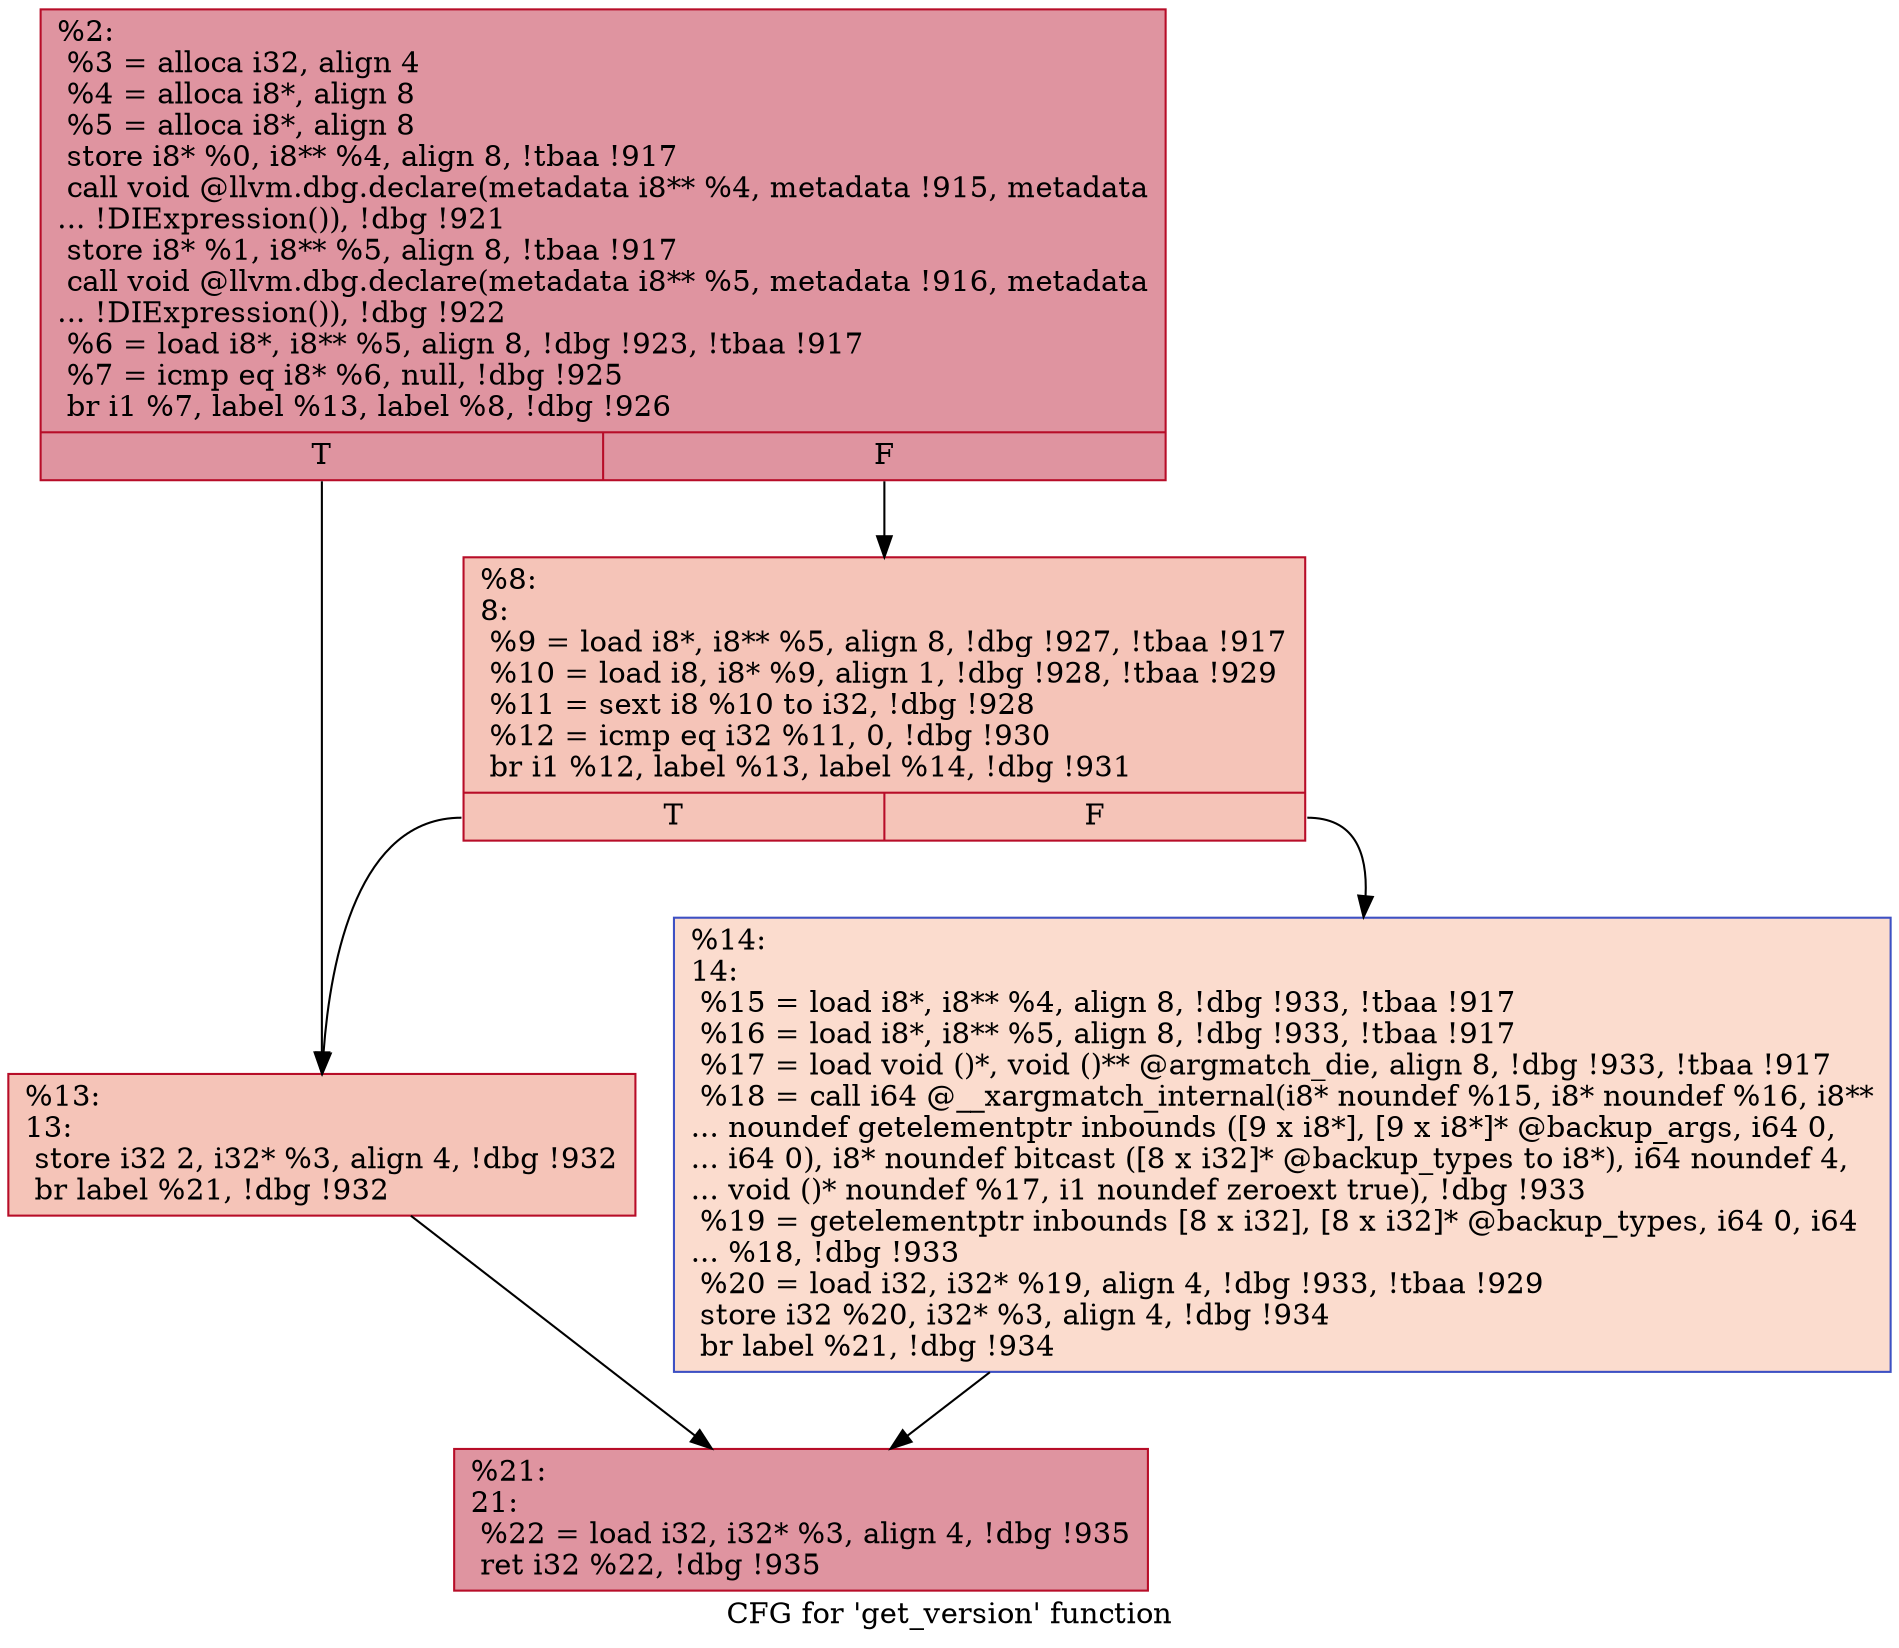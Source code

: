 digraph "CFG for 'get_version' function" {
	label="CFG for 'get_version' function";

	Node0xbcc9d0 [shape=record,color="#b70d28ff", style=filled, fillcolor="#b70d2870",label="{%2:\l  %3 = alloca i32, align 4\l  %4 = alloca i8*, align 8\l  %5 = alloca i8*, align 8\l  store i8* %0, i8** %4, align 8, !tbaa !917\l  call void @llvm.dbg.declare(metadata i8** %4, metadata !915, metadata\l... !DIExpression()), !dbg !921\l  store i8* %1, i8** %5, align 8, !tbaa !917\l  call void @llvm.dbg.declare(metadata i8** %5, metadata !916, metadata\l... !DIExpression()), !dbg !922\l  %6 = load i8*, i8** %5, align 8, !dbg !923, !tbaa !917\l  %7 = icmp eq i8* %6, null, !dbg !925\l  br i1 %7, label %13, label %8, !dbg !926\l|{<s0>T|<s1>F}}"];
	Node0xbcc9d0:s0 -> Node0xbccaa0;
	Node0xbcc9d0:s1 -> Node0xbcca50;
	Node0xbcca50 [shape=record,color="#b70d28ff", style=filled, fillcolor="#e97a5f70",label="{%8:\l8:                                                \l  %9 = load i8*, i8** %5, align 8, !dbg !927, !tbaa !917\l  %10 = load i8, i8* %9, align 1, !dbg !928, !tbaa !929\l  %11 = sext i8 %10 to i32, !dbg !928\l  %12 = icmp eq i32 %11, 0, !dbg !930\l  br i1 %12, label %13, label %14, !dbg !931\l|{<s0>T|<s1>F}}"];
	Node0xbcca50:s0 -> Node0xbccaa0;
	Node0xbcca50:s1 -> Node0xbccaf0;
	Node0xbccaa0 [shape=record,color="#b70d28ff", style=filled, fillcolor="#e97a5f70",label="{%13:\l13:                                               \l  store i32 2, i32* %3, align 4, !dbg !932\l  br label %21, !dbg !932\l}"];
	Node0xbccaa0 -> Node0xbccb40;
	Node0xbccaf0 [shape=record,color="#3d50c3ff", style=filled, fillcolor="#f7af9170",label="{%14:\l14:                                               \l  %15 = load i8*, i8** %4, align 8, !dbg !933, !tbaa !917\l  %16 = load i8*, i8** %5, align 8, !dbg !933, !tbaa !917\l  %17 = load void ()*, void ()** @argmatch_die, align 8, !dbg !933, !tbaa !917\l  %18 = call i64 @__xargmatch_internal(i8* noundef %15, i8* noundef %16, i8**\l... noundef getelementptr inbounds ([9 x i8*], [9 x i8*]* @backup_args, i64 0,\l... i64 0), i8* noundef bitcast ([8 x i32]* @backup_types to i8*), i64 noundef 4,\l... void ()* noundef %17, i1 noundef zeroext true), !dbg !933\l  %19 = getelementptr inbounds [8 x i32], [8 x i32]* @backup_types, i64 0, i64\l... %18, !dbg !933\l  %20 = load i32, i32* %19, align 4, !dbg !933, !tbaa !929\l  store i32 %20, i32* %3, align 4, !dbg !934\l  br label %21, !dbg !934\l}"];
	Node0xbccaf0 -> Node0xbccb40;
	Node0xbccb40 [shape=record,color="#b70d28ff", style=filled, fillcolor="#b70d2870",label="{%21:\l21:                                               \l  %22 = load i32, i32* %3, align 4, !dbg !935\l  ret i32 %22, !dbg !935\l}"];
}
